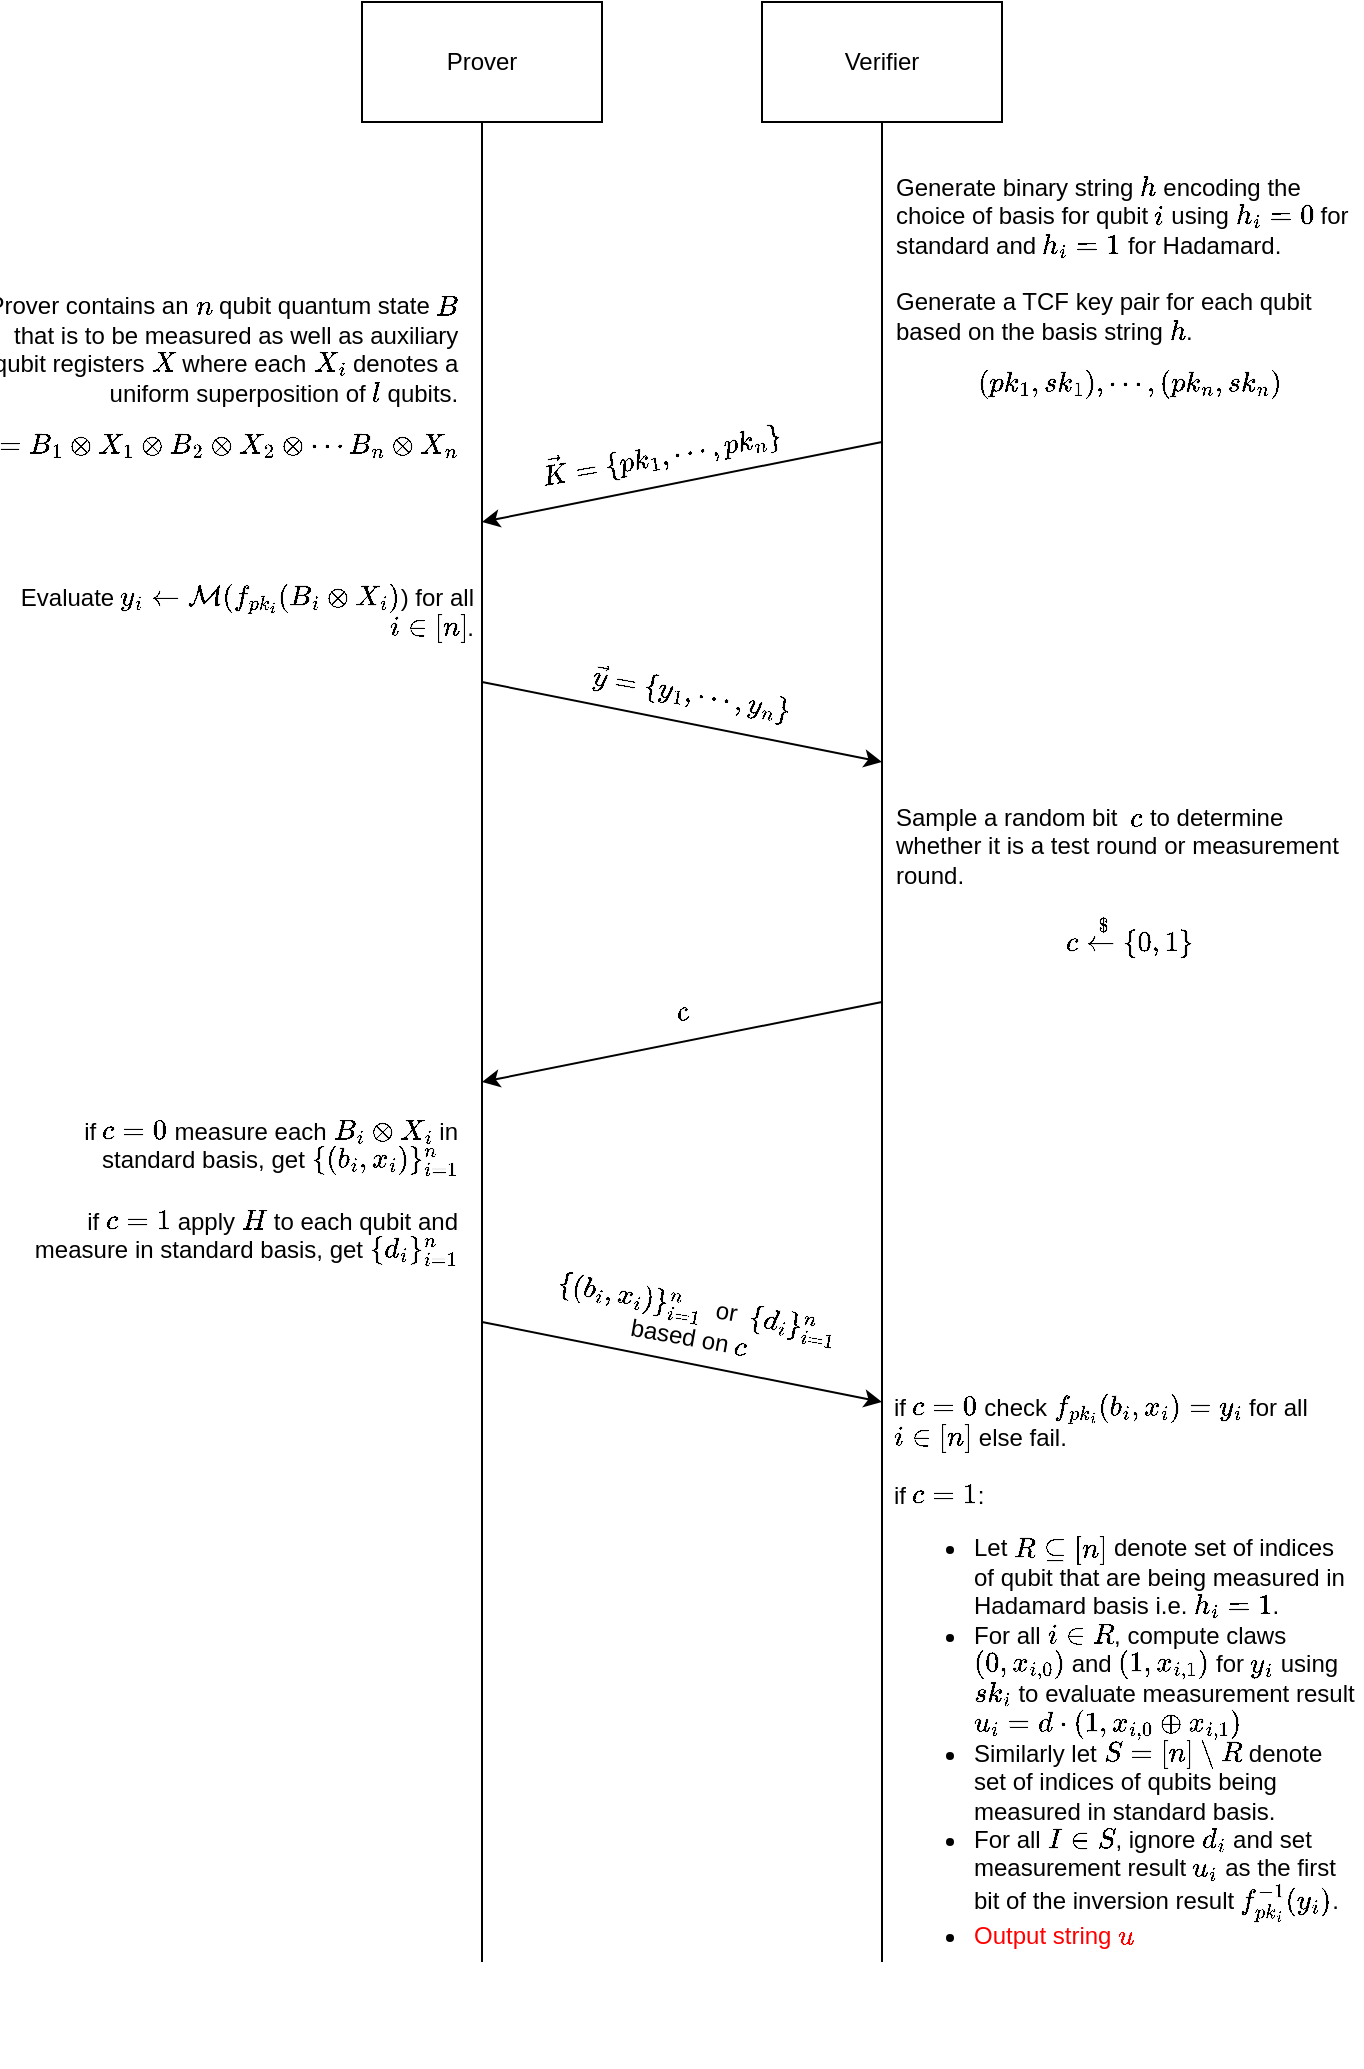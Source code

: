 <mxfile version="22.0.8" type="github">
  <diagram name="Page-1" id="E8AeCMWw3gYSySnyamw1">
    <mxGraphModel dx="1434" dy="827" grid="1" gridSize="10" guides="1" tooltips="1" connect="1" arrows="1" fold="1" page="1" pageScale="1" pageWidth="850" pageHeight="1100" math="1" shadow="0">
      <root>
        <mxCell id="0" />
        <mxCell id="1" parent="0" />
        <mxCell id="eZ-TYJGBVdjmWTHrhvwh-3" value="Prover" style="rounded=0;whiteSpace=wrap;html=1;" vertex="1" parent="1">
          <mxGeometry x="260" y="60" width="120" height="60" as="geometry" />
        </mxCell>
        <mxCell id="eZ-TYJGBVdjmWTHrhvwh-4" value="Verifier" style="rounded=0;whiteSpace=wrap;html=1;" vertex="1" parent="1">
          <mxGeometry x="460" y="60" width="120" height="60" as="geometry" />
        </mxCell>
        <mxCell id="eZ-TYJGBVdjmWTHrhvwh-5" value="" style="endArrow=none;html=1;rounded=0;entryX=0.5;entryY=1;entryDx=0;entryDy=0;" edge="1" parent="1" target="eZ-TYJGBVdjmWTHrhvwh-3">
          <mxGeometry width="50" height="50" relative="1" as="geometry">
            <mxPoint x="320" y="1040" as="sourcePoint" />
            <mxPoint x="320" y="170" as="targetPoint" />
          </mxGeometry>
        </mxCell>
        <mxCell id="eZ-TYJGBVdjmWTHrhvwh-6" value="" style="endArrow=none;html=1;rounded=0;entryX=0.5;entryY=1;entryDx=0;entryDy=0;" edge="1" parent="1" target="eZ-TYJGBVdjmWTHrhvwh-4">
          <mxGeometry width="50" height="50" relative="1" as="geometry">
            <mxPoint x="520" y="1040" as="sourcePoint" />
            <mxPoint x="519.5" y="170" as="targetPoint" />
          </mxGeometry>
        </mxCell>
        <mxCell id="eZ-TYJGBVdjmWTHrhvwh-7" value="" style="endArrow=classic;html=1;rounded=0;" edge="1" parent="1">
          <mxGeometry width="50" height="50" relative="1" as="geometry">
            <mxPoint x="520" y="280" as="sourcePoint" />
            <mxPoint x="320" y="320" as="targetPoint" />
          </mxGeometry>
        </mxCell>
        <mxCell id="eZ-TYJGBVdjmWTHrhvwh-8" value="$$\vec{K}=\{pk_1, \cdots, pk_n\}$$" style="text;html=1;strokeColor=none;fillColor=none;align=center;verticalAlign=middle;whiteSpace=wrap;rounded=0;rotation=-10;" vertex="1" parent="1">
          <mxGeometry x="295" y="270" width="230" height="30" as="geometry" />
        </mxCell>
        <mxCell id="eZ-TYJGBVdjmWTHrhvwh-9" value="Generate binary string \(h\) encoding the choice of basis for qubit \(i\) using \(h_i=0\) for standard and \(h_i=1\) for Hadamard.&lt;br&gt;&lt;br&gt;Generate a TCF key pair for each qubit based on the basis string \(h\). &lt;br&gt;$$(pk_1, sk_1), \cdots, (pk_n, sk_n)$$&amp;nbsp;" style="text;html=1;strokeColor=none;fillColor=none;align=left;verticalAlign=middle;whiteSpace=wrap;rounded=0;" vertex="1" parent="1">
          <mxGeometry x="525" y="180" width="235" height="70" as="geometry" />
        </mxCell>
        <mxCell id="eZ-TYJGBVdjmWTHrhvwh-10" value="&lt;div style=&quot;text-align: right;&quot;&gt;Prover contains an \(n\) qubit quantum state \(B\) that is to be measured as well as auxiliary qubit registers \(X\) where each \(X_i\) denotes a uniform superposition of \(l\) qubits.&lt;/div&gt;&lt;div style=&quot;&quot;&gt;&lt;div style=&quot;text-align: right;&quot;&gt;$$\rho=B_1 \otimes X_1 \otimes B_2 \otimes X_2 \otimes \cdots B_n \otimes X_n $$&lt;/div&gt;&lt;div style=&quot;&quot;&gt;&lt;br&gt;&lt;/div&gt;&lt;/div&gt;" style="text;html=1;strokeColor=none;fillColor=none;align=center;verticalAlign=middle;whiteSpace=wrap;rounded=0;" vertex="1" parent="1">
          <mxGeometry x="80" y="140" width="215" height="240" as="geometry" />
        </mxCell>
        <mxCell id="eZ-TYJGBVdjmWTHrhvwh-11" value="&lt;div style=&quot;&quot;&gt;Evaluate \(y_i \leftarrow \mathcal{M}(f_{pk_i}(B_i\otimes X_i)\)) for all \(i \in [n]\).&lt;/div&gt;" style="text;html=1;strokeColor=none;fillColor=none;align=right;verticalAlign=middle;whiteSpace=wrap;rounded=0;" vertex="1" parent="1">
          <mxGeometry x="80" y="330" width="237.5" height="70" as="geometry" />
        </mxCell>
        <mxCell id="eZ-TYJGBVdjmWTHrhvwh-12" value="" style="endArrow=classic;html=1;rounded=0;" edge="1" parent="1">
          <mxGeometry width="50" height="50" relative="1" as="geometry">
            <mxPoint x="320" y="400" as="sourcePoint" />
            <mxPoint x="520" y="440" as="targetPoint" />
          </mxGeometry>
        </mxCell>
        <mxCell id="eZ-TYJGBVdjmWTHrhvwh-16" value="$$\vec{y}=\{y_1, \cdots, y_n\}$$" style="text;html=1;strokeColor=none;fillColor=none;align=center;verticalAlign=middle;whiteSpace=wrap;rounded=0;rotation=10;" vertex="1" parent="1">
          <mxGeometry x="310" y="390" width="230" height="30" as="geometry" />
        </mxCell>
        <mxCell id="eZ-TYJGBVdjmWTHrhvwh-17" value="Sample a random bit &amp;nbsp;\(c\) to determine whether it is a test round or measurement round.&lt;br&gt;$$c \xleftarrow{$} \{0,1\}$$" style="text;html=1;strokeColor=none;fillColor=none;align=left;verticalAlign=middle;whiteSpace=wrap;rounded=0;" vertex="1" parent="1">
          <mxGeometry x="525" y="470" width="235" height="70" as="geometry" />
        </mxCell>
        <mxCell id="eZ-TYJGBVdjmWTHrhvwh-18" value="" style="endArrow=classic;html=1;rounded=0;" edge="1" parent="1">
          <mxGeometry width="50" height="50" relative="1" as="geometry">
            <mxPoint x="520" y="560" as="sourcePoint" />
            <mxPoint x="320" y="600" as="targetPoint" />
          </mxGeometry>
        </mxCell>
        <mxCell id="eZ-TYJGBVdjmWTHrhvwh-19" value="$$c$$" style="text;html=1;strokeColor=none;fillColor=none;align=center;verticalAlign=middle;whiteSpace=wrap;rounded=0;rotation=-15;" vertex="1" parent="1">
          <mxGeometry x="390" y="550" width="60" height="30" as="geometry" />
        </mxCell>
        <mxCell id="eZ-TYJGBVdjmWTHrhvwh-20" value="&lt;div style=&quot;&quot;&gt;if \(c=0\) measure each \(B_i \otimes X_i \) in standard basis, get \(\{(b_i, x_i)\}_{i=1}^n\)&lt;/div&gt;&lt;div style=&quot;&quot;&gt;&lt;br&gt;&lt;/div&gt;&lt;span style=&quot;&quot;&gt;&lt;div style=&quot;&quot;&gt;if \(c=1\) apply \(H\) to each qubit and measure in standard basis, get \(\{d_i\}_{i=1}^n\)&lt;/div&gt;&lt;/span&gt;" style="text;html=1;strokeColor=none;fillColor=none;align=right;verticalAlign=middle;whiteSpace=wrap;rounded=0;" vertex="1" parent="1">
          <mxGeometry x="80" y="550" width="230" height="210" as="geometry" />
        </mxCell>
        <mxCell id="eZ-TYJGBVdjmWTHrhvwh-21" value="" style="endArrow=classic;html=1;rounded=0;" edge="1" parent="1">
          <mxGeometry width="50" height="50" relative="1" as="geometry">
            <mxPoint x="320" y="720" as="sourcePoint" />
            <mxPoint x="520" y="760" as="targetPoint" />
          </mxGeometry>
        </mxCell>
        <mxCell id="eZ-TYJGBVdjmWTHrhvwh-22" value="&amp;nbsp;\(\{(b_i, x_i)\}_{i=1}^n\) &amp;nbsp;or&amp;nbsp;&amp;nbsp;\(\{d_i\}_{i=1}^n\) based on \(c\)" style="text;html=1;strokeColor=none;fillColor=none;align=center;verticalAlign=middle;whiteSpace=wrap;rounded=0;rotation=10;" vertex="1" parent="1">
          <mxGeometry x="340" y="670" width="170" height="100" as="geometry" />
        </mxCell>
        <mxCell id="eZ-TYJGBVdjmWTHrhvwh-23" value="&lt;div style=&quot;text-align: left;&quot;&gt;if \(c=0\) check \(f_{pk_i}(b_i, x_i)=y_i\) for all \(i \in [n]\) else fail.&lt;/div&gt;&lt;div style=&quot;text-align: left;&quot;&gt;&lt;br&gt;&lt;/div&gt;&lt;div style=&quot;text-align: left;&quot;&gt;if \(c=1\):&lt;/div&gt;&lt;div style=&quot;text-align: left;&quot;&gt;&lt;ul&gt;&lt;li&gt;Let \(R \subseteq [n]\) denote set of indices of qubit that are being measured in Hadamard basis i.e. \(h_i=1\).&lt;/li&gt;&lt;li&gt;For all \(i \in R\), compute claws \((0, x_{i,0})\) and \((1, x_{i,1})\) for \(y_i\) using \(sk_i\) to evaluate measurement result \(u_i=d \cdot (1, x_{i,0} \oplus x_{i,1})\)&lt;/li&gt;&lt;li&gt;Similarly let \(S=[n]\setminus R\) denote set of indices of qubits being measured in standard basis.&lt;/li&gt;&lt;li&gt;For all \(I \in S\), ignore \(d_i\) and set measurement result \(u_i\) as the first bit of the inversion result \(f_{pk_i}^{-1}(y_i)\).&lt;/li&gt;&lt;li&gt;&lt;font color=&quot;#ff0000&quot;&gt;Output string \(u\)&lt;/font&gt;&lt;/li&gt;&lt;/ul&gt;&lt;/div&gt;&lt;br&gt;&lt;div style=&quot;text-align: left;&quot;&gt;&lt;br&gt;&lt;/div&gt;" style="text;html=1;strokeColor=none;fillColor=none;align=center;verticalAlign=middle;whiteSpace=wrap;rounded=0;" vertex="1" parent="1">
          <mxGeometry x="525" y="800" width="235" height="230" as="geometry" />
        </mxCell>
      </root>
    </mxGraphModel>
  </diagram>
</mxfile>
